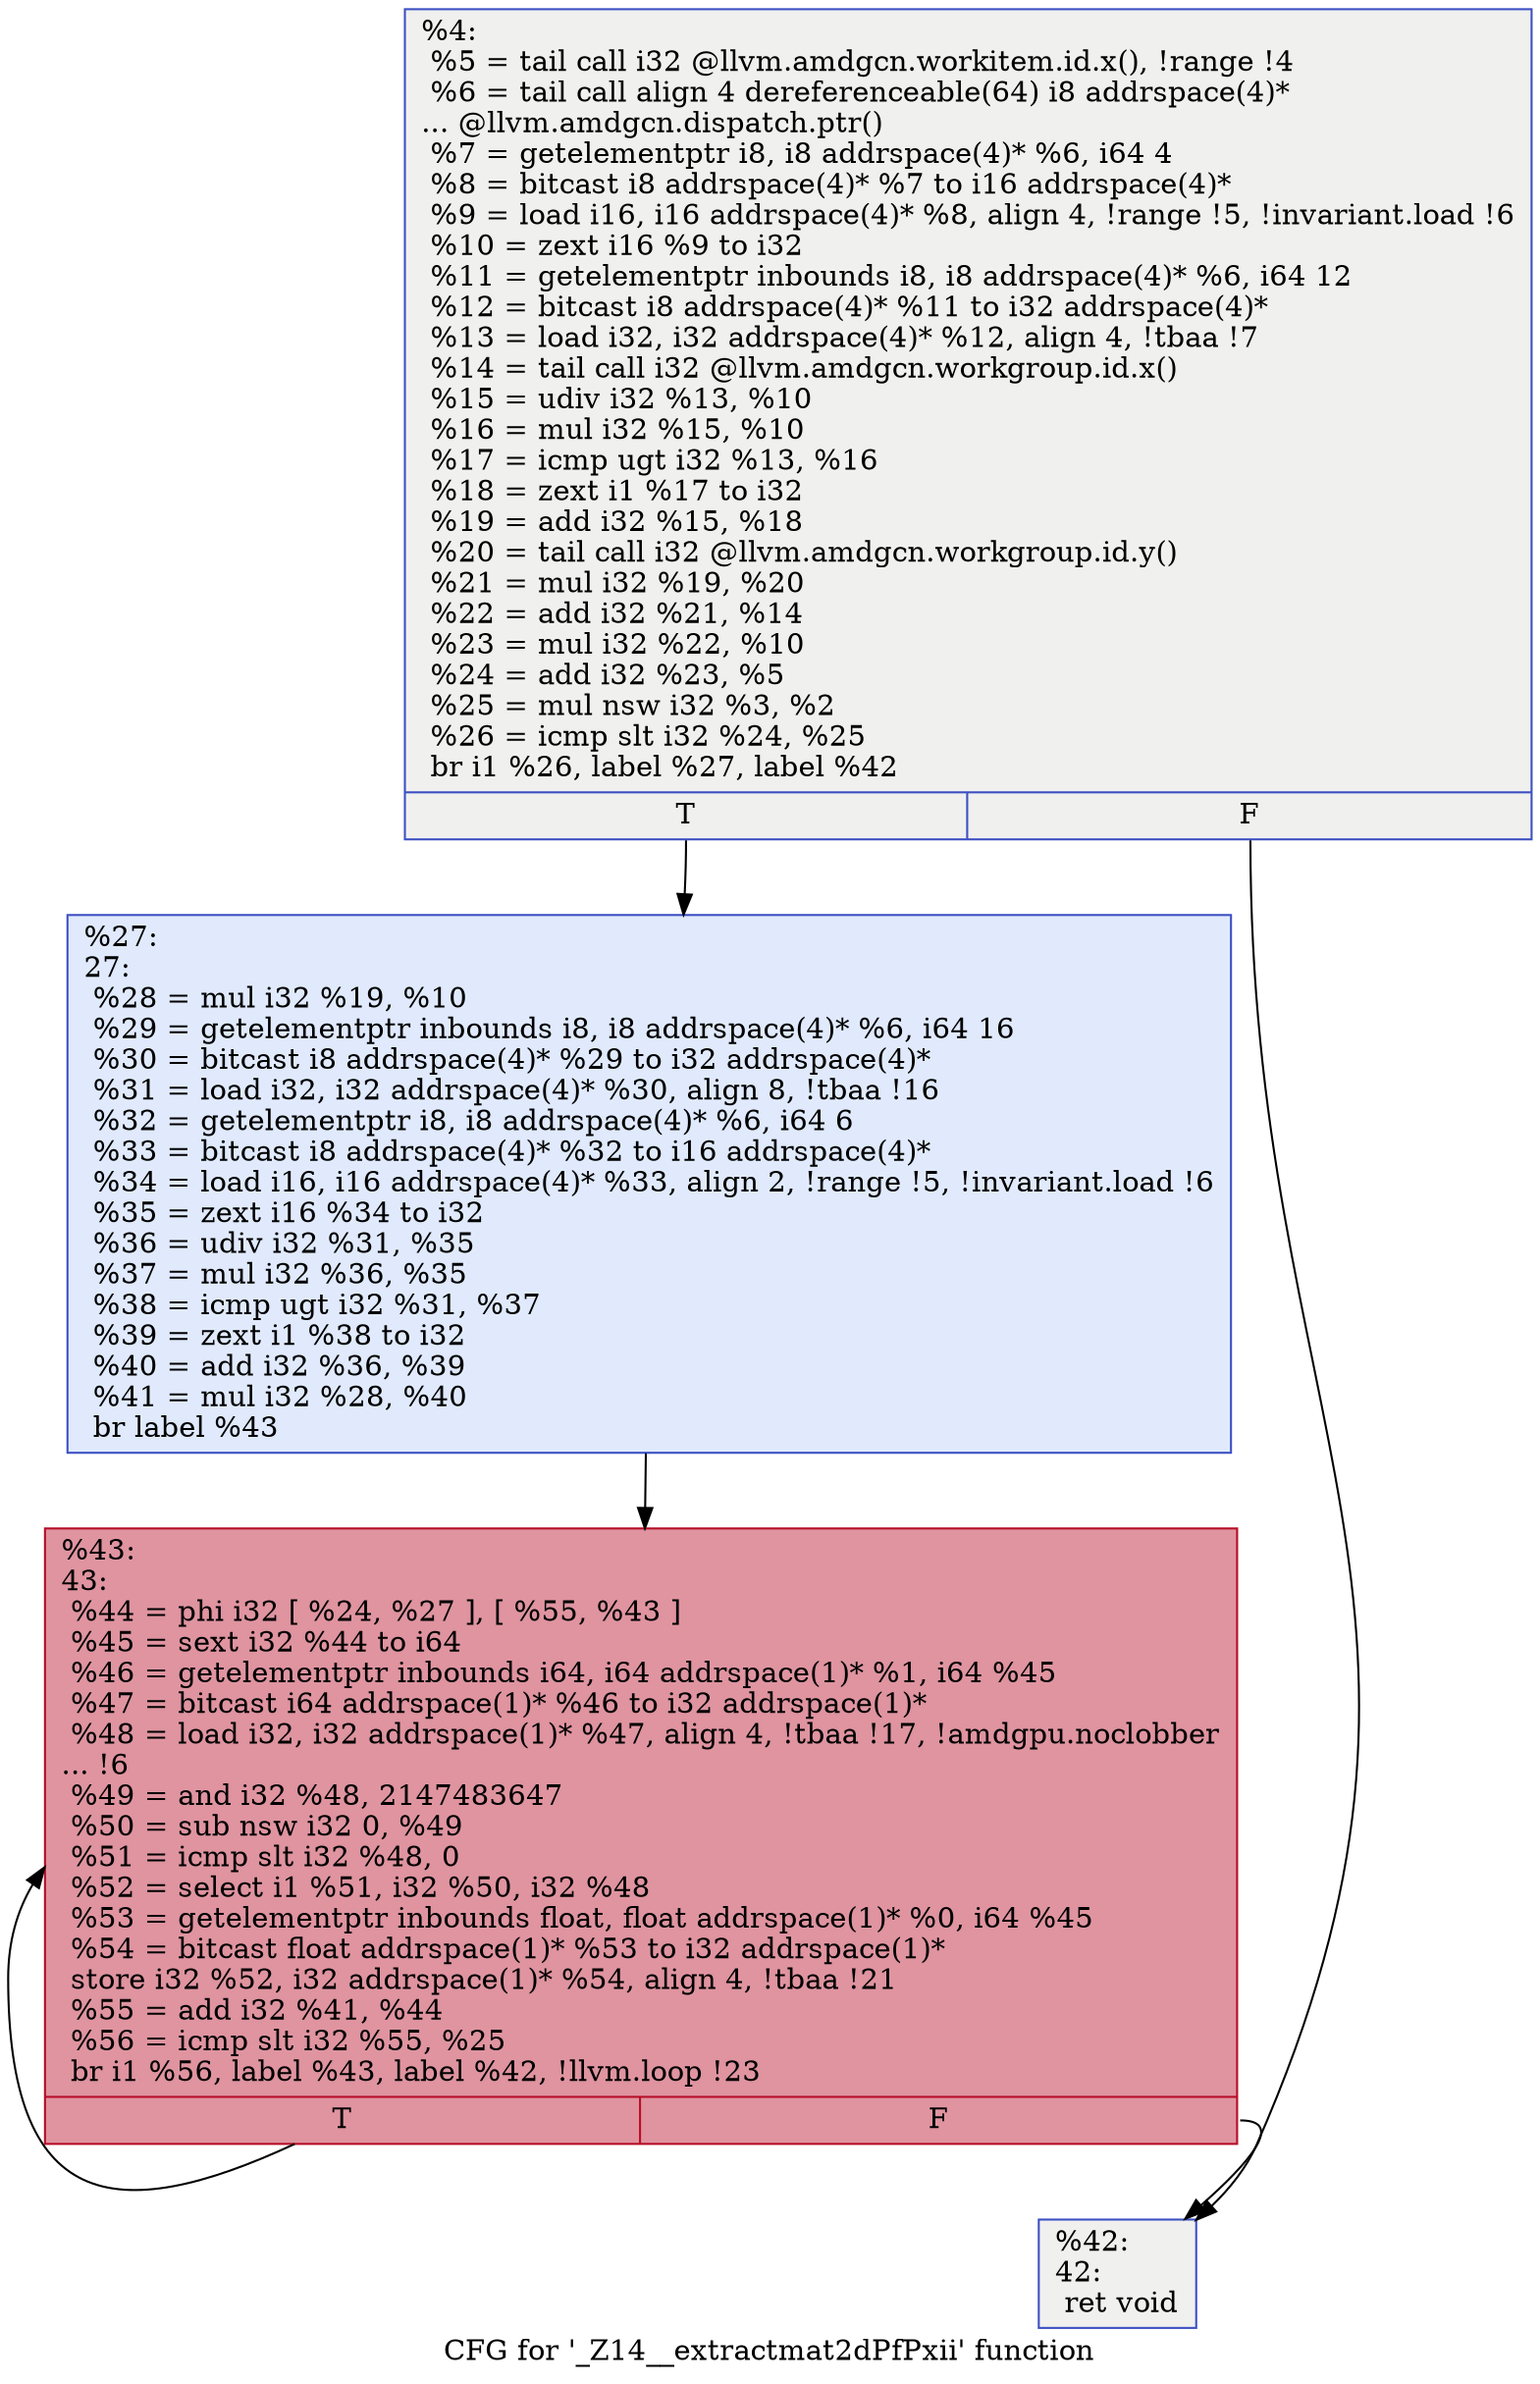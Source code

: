 digraph "CFG for '_Z14__extractmat2dPfPxii' function" {
	label="CFG for '_Z14__extractmat2dPfPxii' function";

	Node0x54ff8e0 [shape=record,color="#3d50c3ff", style=filled, fillcolor="#dedcdb70",label="{%4:\l  %5 = tail call i32 @llvm.amdgcn.workitem.id.x(), !range !4\l  %6 = tail call align 4 dereferenceable(64) i8 addrspace(4)*\l... @llvm.amdgcn.dispatch.ptr()\l  %7 = getelementptr i8, i8 addrspace(4)* %6, i64 4\l  %8 = bitcast i8 addrspace(4)* %7 to i16 addrspace(4)*\l  %9 = load i16, i16 addrspace(4)* %8, align 4, !range !5, !invariant.load !6\l  %10 = zext i16 %9 to i32\l  %11 = getelementptr inbounds i8, i8 addrspace(4)* %6, i64 12\l  %12 = bitcast i8 addrspace(4)* %11 to i32 addrspace(4)*\l  %13 = load i32, i32 addrspace(4)* %12, align 4, !tbaa !7\l  %14 = tail call i32 @llvm.amdgcn.workgroup.id.x()\l  %15 = udiv i32 %13, %10\l  %16 = mul i32 %15, %10\l  %17 = icmp ugt i32 %13, %16\l  %18 = zext i1 %17 to i32\l  %19 = add i32 %15, %18\l  %20 = tail call i32 @llvm.amdgcn.workgroup.id.y()\l  %21 = mul i32 %19, %20\l  %22 = add i32 %21, %14\l  %23 = mul i32 %22, %10\l  %24 = add i32 %23, %5\l  %25 = mul nsw i32 %3, %2\l  %26 = icmp slt i32 %24, %25\l  br i1 %26, label %27, label %42\l|{<s0>T|<s1>F}}"];
	Node0x54ff8e0:s0 -> Node0x5502160;
	Node0x54ff8e0:s1 -> Node0x55021f0;
	Node0x5502160 [shape=record,color="#3d50c3ff", style=filled, fillcolor="#b9d0f970",label="{%27:\l27:                                               \l  %28 = mul i32 %19, %10\l  %29 = getelementptr inbounds i8, i8 addrspace(4)* %6, i64 16\l  %30 = bitcast i8 addrspace(4)* %29 to i32 addrspace(4)*\l  %31 = load i32, i32 addrspace(4)* %30, align 8, !tbaa !16\l  %32 = getelementptr i8, i8 addrspace(4)* %6, i64 6\l  %33 = bitcast i8 addrspace(4)* %32 to i16 addrspace(4)*\l  %34 = load i16, i16 addrspace(4)* %33, align 2, !range !5, !invariant.load !6\l  %35 = zext i16 %34 to i32\l  %36 = udiv i32 %31, %35\l  %37 = mul i32 %36, %35\l  %38 = icmp ugt i32 %31, %37\l  %39 = zext i1 %38 to i32\l  %40 = add i32 %36, %39\l  %41 = mul i32 %28, %40\l  br label %43\l}"];
	Node0x5502160 -> Node0x55039d0;
	Node0x55021f0 [shape=record,color="#3d50c3ff", style=filled, fillcolor="#dedcdb70",label="{%42:\l42:                                               \l  ret void\l}"];
	Node0x55039d0 [shape=record,color="#b70d28ff", style=filled, fillcolor="#b70d2870",label="{%43:\l43:                                               \l  %44 = phi i32 [ %24, %27 ], [ %55, %43 ]\l  %45 = sext i32 %44 to i64\l  %46 = getelementptr inbounds i64, i64 addrspace(1)* %1, i64 %45\l  %47 = bitcast i64 addrspace(1)* %46 to i32 addrspace(1)*\l  %48 = load i32, i32 addrspace(1)* %47, align 4, !tbaa !17, !amdgpu.noclobber\l... !6\l  %49 = and i32 %48, 2147483647\l  %50 = sub nsw i32 0, %49\l  %51 = icmp slt i32 %48, 0\l  %52 = select i1 %51, i32 %50, i32 %48\l  %53 = getelementptr inbounds float, float addrspace(1)* %0, i64 %45\l  %54 = bitcast float addrspace(1)* %53 to i32 addrspace(1)*\l  store i32 %52, i32 addrspace(1)* %54, align 4, !tbaa !21\l  %55 = add i32 %41, %44\l  %56 = icmp slt i32 %55, %25\l  br i1 %56, label %43, label %42, !llvm.loop !23\l|{<s0>T|<s1>F}}"];
	Node0x55039d0:s0 -> Node0x55039d0;
	Node0x55039d0:s1 -> Node0x55021f0;
}
